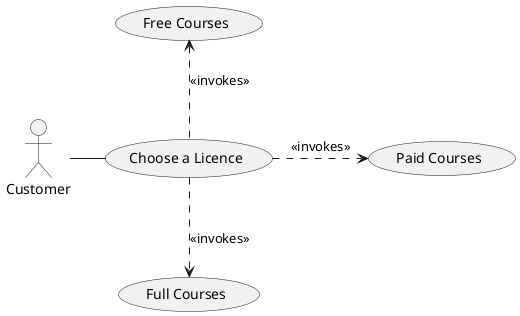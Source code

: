 @startuml

actor Customer
usecase (Free Courses)
usecase (Paid Courses)
usecase (Full Courses)
usecase (Choose a Licence)


:Customer: -right- (Choose a Licence)
(Choose a Licence) -up-> (Free Courses) #line.dashed : <<invokes>>
(Choose a Licence) -right-> (Paid Courses) #line.dashed : <<invokes>>
(Choose a Licence) -down->  (Full Courses) #line.dashed : <<invokes>>

@enduml